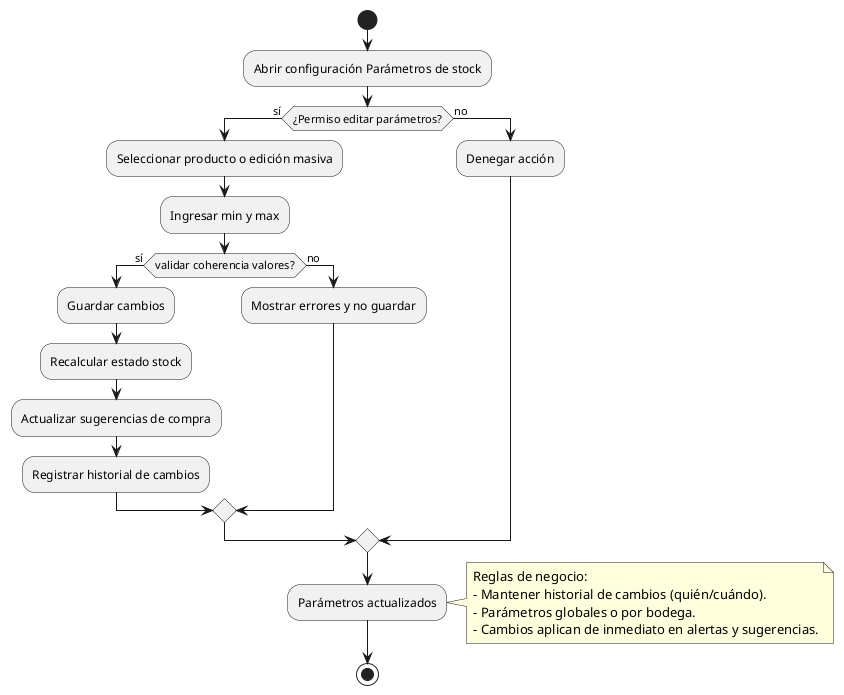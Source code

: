 @startuml CU04_ConfigurarStock
|Encargado|
start
:Abrir configuración Parámetros de stock;
if (¿Permiso editar parámetros?) then (sí)
  :Seleccionar producto o edición masiva;
  :Ingresar min y max;
  if (validar coherencia valores?) then (sí)
    :Guardar cambios;
    :Recalcular estado stock;
    :Actualizar sugerencias de compra;
    :Registrar historial de cambios;
  else (no)
    :Mostrar errores y no guardar;
  endif
else (no)
  :Denegar acción;
endif

:Parámetros actualizados;
note right
  Reglas de negocio:
  - Mantener historial de cambios (quién/cuándo).
  - Parámetros globales o por bodega.
  - Cambios aplican de inmediato en alertas y sugerencias.
end note

stop
@enduml
